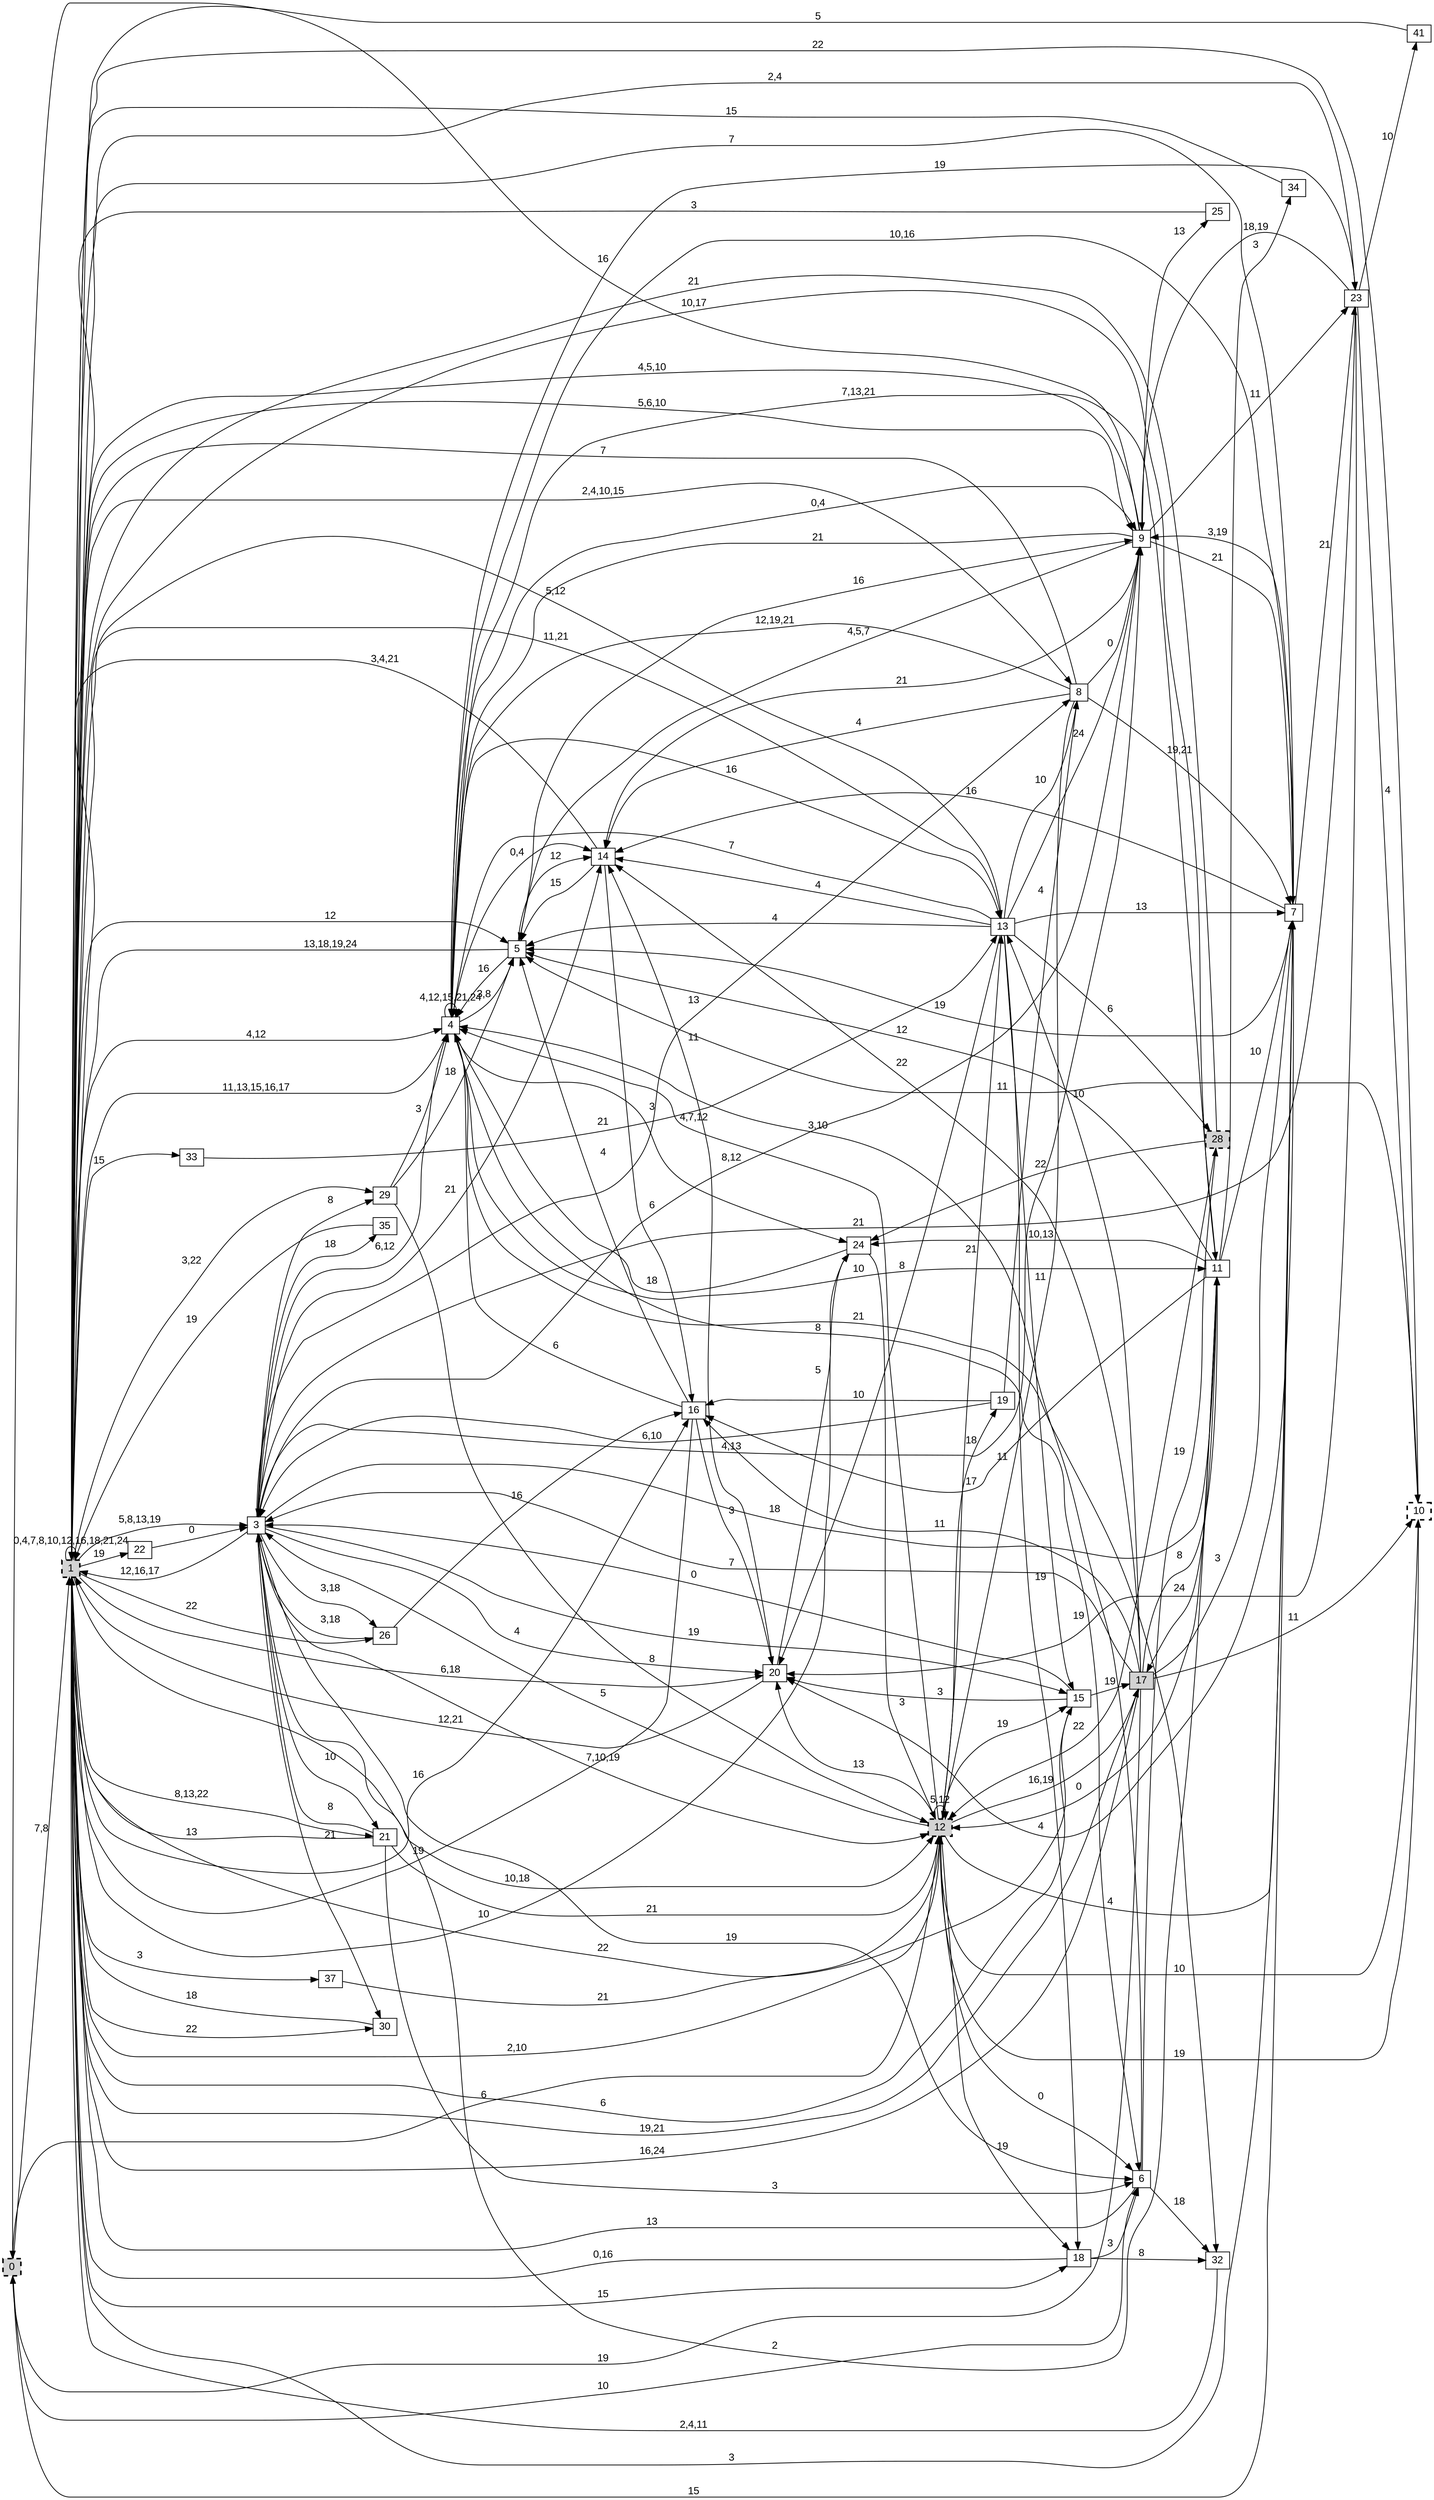 digraph "NDFA" {
  rankdir=LR
  node [shape=box width=0.1 height=0.1 fontname=Arial]
  edge [fontname=Arial]
/* Estados */
 s0 [label="0" style="filled,bold,dashed"] /* I:1 F:1 D:0 */
 s1 [label="1" style="filled,bold,dashed"] /* I:1 F:1 D:0 */
 s3 [label="3" ] /* I:0 F:0 D:0 */
 s4 [label="4" ] /* I:0 F:0 D:0 */
 s5 [label="5" ] /* I:0 F:0 D:0 */
 s6 [label="6" ] /* I:0 F:0 D:0 */
 s7 [label="7" ] /* I:0 F:0 D:0 */
 s8 [label="8" ] /* I:0 F:0 D:0 */
 s9 [label="9" ] /* I:0 F:0 D:0 */
 s10 [label="10" style="bold,dashed"] /* I:0 F:1 D:0 */
 s11 [label="11" ] /* I:0 F:0 D:0 */
 s12 [label="12" style="filled,bold,dashed"] /* I:1 F:1 D:0 */
 s13 [label="13" ] /* I:0 F:0 D:0 */
 s14 [label="14" ] /* I:0 F:0 D:0 */
 s15 [label="15" ] /* I:0 F:0 D:0 */
 s16 [label="16" ] /* I:0 F:0 D:0 */
 s17 [label="17" style="filled"] /* I:1 F:0 D:0 */
 s18 [label="18" ] /* I:0 F:0 D:0 */
 s19 [label="19" ] /* I:0 F:0 D:0 */
 s20 [label="20" ] /* I:0 F:0 D:0 */
 s21 [label="21" ] /* I:0 F:0 D:0 */
 s22 [label="22" ] /* I:0 F:0 D:0 */
 s23 [label="23" ] /* I:0 F:0 D:0 */
 s24 [label="24" ] /* I:0 F:0 D:0 */
 s25 [label="25" ] /* I:0 F:0 D:0 */
 s26 [label="26" ] /* I:0 F:0 D:0 */
 s28 [label="28" style="filled,bold,dashed"] /* I:1 F:1 D:0 */
 s29 [label="29" ] /* I:0 F:0 D:0 */
 s30 [label="30" ] /* I:0 F:0 D:0 */
 s32 [label="32" ] /* I:0 F:0 D:0 */
 s33 [label="33" ] /* I:0 F:0 D:0 */
 s34 [label="34" ] /* I:0 F:0 D:0 */
 s35 [label="35" ] /* I:0 F:0 D:0 */
 s37 [label="37" ] /* I:0 F:0 D:0 */
 s41 [label="41" ] /* I:0 F:0 D:0 */
/* Transiciones */
  s0 -> s1 [label="7,8"]
  s0 -> s6 [label="10"]
  s0 -> s7 [label="15"]
  s0 -> s12 [label="6"]
  s1 -> s1 [label="0,4,7,8,10,12,16,18,21,24"]
  s1 -> s3 [label="5,8,13,19"]
  s1 -> s4 [label="4,12"]
  s1 -> s5 [label="12"]
  s1 -> s7 [label="3"]
  s1 -> s8 [label="2,4,10,15"]
  s1 -> s9 [label="5,6,10"]
  s1 -> s11 [label="10,17"]
  s1 -> s12 [label="10,18"]
  s1 -> s13 [label="11,21"]
  s1 -> s15 [label="22"]
  s1 -> s16 [label="16"]
  s1 -> s17 [label="19,21"]
  s1 -> s18 [label="15"]
  s1 -> s20 [label="6,18"]
  s1 -> s21 [label="8,13,22"]
  s1 -> s22 [label="19"]
  s1 -> s23 [label="2,4"]
  s1 -> s26 [label="22"]
  s1 -> s29 [label="3,22"]
  s1 -> s30 [label="22"]
  s1 -> s33 [label="15"]
  s1 -> s37 [label="3"]
  s3 -> s1 [label="12,16,17"]
  s3 -> s4 [label="6,12"]
  s3 -> s6 [label="19"]
  s3 -> s8 [label="13"]
  s3 -> s9 [label="4,13"]
  s3 -> s11 [label="18"]
  s3 -> s12 [label="7,10,19"]
  s3 -> s14 [label="21"]
  s3 -> s15 [label="19"]
  s3 -> s20 [label="4"]
  s3 -> s21 [label="10"]
  s3 -> s26 [label="3,18"]
  s3 -> s29 [label="8"]
  s3 -> s30 [label="21"]
  s3 -> s35 [label="18"]
  s4 -> s1 [label="11,13,15,16,17"]
  s4 -> s4 [label="4,12,15,21,24"]
  s4 -> s5 [label="3,8"]
  s4 -> s6 [label="8"]
  s4 -> s9 [label="0,4"]
  s4 -> s11 [label="10"]
  s4 -> s13 [label="16"]
  s4 -> s14 [label="0,4"]
  s4 -> s23 [label="19"]
  s4 -> s24 [label="3"]
  s4 -> s32 [label="21"]
  s5 -> s1 [label="13,18,19,24"]
  s5 -> s4 [label="16"]
  s5 -> s9 [label="16"]
  s5 -> s14 [label="12"]
  s6 -> s1 [label="13"]
  s6 -> s4 [label="3,10"]
  s6 -> s28 [label="19"]
  s6 -> s32 [label="18"]
  s7 -> s1 [label="7"]
  s7 -> s4 [label="10,16"]
  s7 -> s5 [label="19"]
  s7 -> s9 [label="3,19"]
  s7 -> s14 [label="16"]
  s7 -> s20 [label="4"]
  s7 -> s23 [label="21"]
  s8 -> s1 [label="7"]
  s8 -> s4 [label="12,19,21"]
  s8 -> s7 [label="19,21"]
  s8 -> s9 [label="0"]
  s8 -> s12 [label="11"]
  s8 -> s14 [label="4"]
  s9 -> s0 [label="16"]
  s9 -> s1 [label="4,5,10"]
  s9 -> s3 [label="8,12"]
  s9 -> s4 [label="21"]
  s9 -> s5 [label="4,5,7"]
  s9 -> s7 [label="21"]
  s9 -> s14 [label="21"]
  s9 -> s23 [label="11"]
  s9 -> s25 [label="13"]
  s10 -> s1 [label="22"]
  s10 -> s5 [label="11"]
  s10 -> s12 [label="19"]
  s11 -> s3 [label="2"]
  s11 -> s4 [label="7,13,21"]
  s11 -> s5 [label="12"]
  s11 -> s7 [label="10"]
  s11 -> s12 [label="0"]
  s11 -> s16 [label="17"]
  s11 -> s17 [label="24"]
  s11 -> s24 [label="10,13"]
  s11 -> s34 [label="3"]
  s12 -> s1 [label="2,10"]
  s12 -> s3 [label="5"]
  s12 -> s4 [label="4,7,12"]
  s12 -> s6 [label="0"]
  s12 -> s7 [label="4"]
  s12 -> s10 [label="10"]
  s12 -> s12 [label="5,12"]
  s12 -> s13 [label="21"]
  s12 -> s15 [label="19"]
  s12 -> s17 [label="16,19"]
  s12 -> s18 [label="19"]
  s12 -> s19 [label="18"]
  s12 -> s20 [label="13"]
  s13 -> s1 [label="5,12"]
  s13 -> s4 [label="7"]
  s13 -> s5 [label="4"]
  s13 -> s7 [label="13"]
  s13 -> s8 [label="10"]
  s13 -> s9 [label="24"]
  s13 -> s14 [label="4"]
  s13 -> s15 [label="11"]
  s13 -> s18 [label="19"]
  s13 -> s20 [label="8"]
  s13 -> s28 [label="6"]
  s14 -> s1 [label="3,4,21"]
  s14 -> s5 [label="15"]
  s14 -> s16 [label="6"]
  s15 -> s1 [label="6"]
  s15 -> s3 [label="0"]
  s15 -> s17 [label="19"]
  s15 -> s20 [label="3"]
  s16 -> s1 [label="19"]
  s16 -> s4 [label="6"]
  s16 -> s5 [label="4"]
  s16 -> s20 [label="3"]
  s17 -> s0 [label="19"]
  s17 -> s1 [label="16,24"]
  s17 -> s3 [label="7"]
  s17 -> s7 [label="3"]
  s17 -> s10 [label="11"]
  s17 -> s11 [label="8"]
  s17 -> s13 [label="10"]
  s17 -> s14 [label="22"]
  s17 -> s16 [label="11"]
  s18 -> s1 [label="0,16"]
  s18 -> s6 [label="3"]
  s18 -> s32 [label="8"]
  s19 -> s3 [label="6,10"]
  s19 -> s8 [label="4"]
  s19 -> s16 [label="10"]
  s20 -> s1 [label="12,21"]
  s20 -> s14 [label="11"]
  s20 -> s24 [label="5"]
  s21 -> s1 [label="13"]
  s21 -> s3 [label="8"]
  s21 -> s6 [label="3"]
  s21 -> s12 [label="21"]
  s22 -> s3 [label="0"]
  s23 -> s3 [label="21"]
  s23 -> s9 [label="18,19"]
  s23 -> s10 [label="4"]
  s23 -> s20 [label="19"]
  s23 -> s41 [label="10"]
  s24 -> s1 [label="10"]
  s24 -> s4 [label="18"]
  s24 -> s12 [label="3"]
  s25 -> s1 [label="3"]
  s26 -> s3 [label="3,18"]
  s26 -> s16 [label="16"]
  s28 -> s1 [label="21"]
  s28 -> s12 [label="22"]
  s28 -> s24 [label="22"]
  s29 -> s4 [label="3"]
  s29 -> s5 [label="18"]
  s29 -> s12 [label="8"]
  s30 -> s1 [label="18"]
  s32 -> s1 [label="2,4,11"]
  s33 -> s13 [label="21"]
  s34 -> s1 [label="15"]
  s35 -> s1 [label="19"]
  s37 -> s12 [label="21"]
  s41 -> s1 [label="5"]
}
